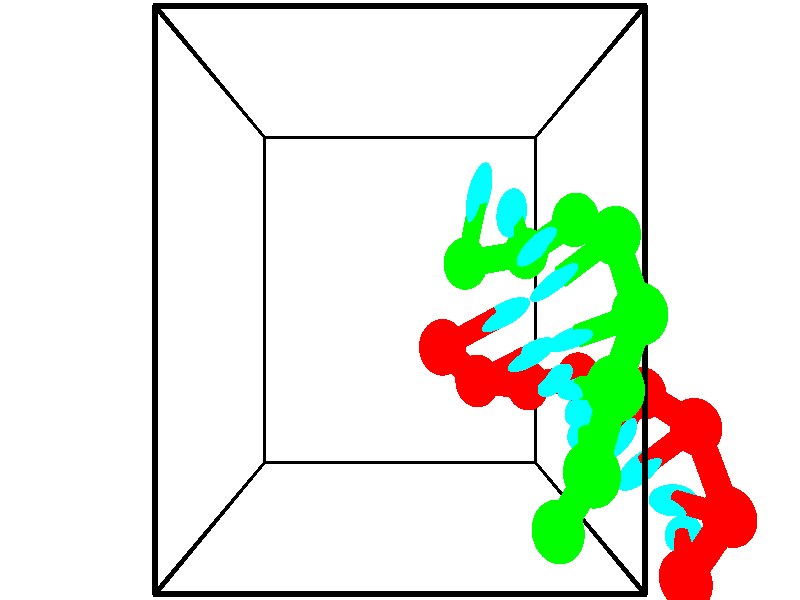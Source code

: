// switches for output
#declare DRAW_BASES = 1; // possible values are 0, 1; only relevant for DNA ribbons
#declare DRAW_BASES_TYPE = 3; // possible values are 1, 2, 3; only relevant for DNA ribbons
#declare DRAW_FOG = 0; // set to 1 to enable fog

#include "colors.inc"

#include "transforms.inc"
background { rgb <1, 1, 1>}

#default {
   normal{
       ripples 0.25
       frequency 0.20
       turbulence 0.2
       lambda 5
   }
	finish {
		phong 0.1
		phong_size 40.
	}
}

// original window dimensions: 1024x640


// camera settings

camera {
	sky <-0, 1, 0>
	up <-0, 1, 0>
	right 1.6 * <1, 0, 0>
	location <2.5, 2.5, 11.1562>
	look_at <2.5, 2.5, 2.5>
	direction <0, 0, -8.6562>
	angle 67.0682
}


# declare cpy_camera_pos = <2.5, 2.5, 11.1562>;
# if (DRAW_FOG = 1)
fog {
	fog_type 2
	up vnormalize(cpy_camera_pos)
	color rgbt<1,1,1,0.3>
	distance 1e-5
	fog_alt 3e-3
	fog_offset 4
}
# end


// LIGHTS

# declare lum = 6;
global_settings {
	ambient_light rgb lum * <0.05, 0.05, 0.05>
	max_trace_level 15
}# declare cpy_direct_light_amount = 0.25;
light_source
{	1000 * <-1, -1, 1>,
	rgb lum * cpy_direct_light_amount
	parallel
}

light_source
{	1000 * <1, 1, -1>,
	rgb lum * cpy_direct_light_amount
	parallel
}

// strand 0

// nucleotide -1

// particle -1
sphere {
	<5.433571, 0.099094, 4.951242> 0.250000
	pigment { color rgbt <1,0,0,0> }
	no_shadow
}
cylinder {
	<5.586590, 0.212700, 4.599562>,  <5.678401, 0.280863, 4.388554>, 0.100000
	pigment { color rgbt <1,0,0,0> }
	no_shadow
}
cylinder {
	<5.586590, 0.212700, 4.599562>,  <5.433571, 0.099094, 4.951242>, 0.100000
	pigment { color rgbt <1,0,0,0> }
	no_shadow
}

// particle -1
sphere {
	<5.586590, 0.212700, 4.599562> 0.100000
	pigment { color rgbt <1,0,0,0> }
	no_shadow
}
sphere {
	0, 1
	scale<0.080000,0.200000,0.300000>
	matrix <-0.372259, 0.918306, 0.134674,
		0.845625, 0.275770, 0.457022,
		0.382547, 0.284015, -0.879201,
		5.701354, 0.297904, 4.335802>
	pigment { color rgbt <0,1,1,0> }
	no_shadow
}
cylinder {
	<5.812950, 0.681167, 5.072299>,  <5.433571, 0.099094, 4.951242>, 0.130000
	pigment { color rgbt <1,0,0,0> }
	no_shadow
}

// nucleotide -1

// particle -1
sphere {
	<5.812950, 0.681167, 5.072299> 0.250000
	pigment { color rgbt <1,0,0,0> }
	no_shadow
}
cylinder {
	<5.655987, 0.659328, 4.705031>,  <5.561809, 0.646225, 4.484671>, 0.100000
	pigment { color rgbt <1,0,0,0> }
	no_shadow
}
cylinder {
	<5.655987, 0.659328, 4.705031>,  <5.812950, 0.681167, 5.072299>, 0.100000
	pigment { color rgbt <1,0,0,0> }
	no_shadow
}

// particle -1
sphere {
	<5.655987, 0.659328, 4.705031> 0.100000
	pigment { color rgbt <1,0,0,0> }
	no_shadow
}
sphere {
	0, 1
	scale<0.080000,0.200000,0.300000>
	matrix <-0.477992, 0.864963, 0.152851,
		0.785837, 0.498857, -0.365514,
		-0.392407, -0.054597, -0.918170,
		5.538265, 0.642949, 4.429580>
	pigment { color rgbt <0,1,1,0> }
	no_shadow
}
cylinder {
	<5.614939, 1.387597, 4.792853>,  <5.812950, 0.681167, 5.072299>, 0.130000
	pigment { color rgbt <1,0,0,0> }
	no_shadow
}

// nucleotide -1

// particle -1
sphere {
	<5.614939, 1.387597, 4.792853> 0.250000
	pigment { color rgbt <1,0,0,0> }
	no_shadow
}
cylinder {
	<5.338169, 1.140884, 4.642748>,  <5.172107, 0.992857, 4.552685>, 0.100000
	pigment { color rgbt <1,0,0,0> }
	no_shadow
}
cylinder {
	<5.338169, 1.140884, 4.642748>,  <5.614939, 1.387597, 4.792853>, 0.100000
	pigment { color rgbt <1,0,0,0> }
	no_shadow
}

// particle -1
sphere {
	<5.338169, 1.140884, 4.642748> 0.100000
	pigment { color rgbt <1,0,0,0> }
	no_shadow
}
sphere {
	0, 1
	scale<0.080000,0.200000,0.300000>
	matrix <-0.692840, 0.713419, 0.104909,
		0.203013, 0.332586, -0.920963,
		-0.691924, -0.616782, -0.375262,
		5.130592, 0.955850, 4.530169>
	pigment { color rgbt <0,1,1,0> }
	no_shadow
}
cylinder {
	<5.314239, 1.599370, 4.165657>,  <5.614939, 1.387597, 4.792853>, 0.130000
	pigment { color rgbt <1,0,0,0> }
	no_shadow
}

// nucleotide -1

// particle -1
sphere {
	<5.314239, 1.599370, 4.165657> 0.250000
	pigment { color rgbt <1,0,0,0> }
	no_shadow
}
cylinder {
	<5.062405, 1.399019, 4.403226>,  <4.911304, 1.278809, 4.545767>, 0.100000
	pigment { color rgbt <1,0,0,0> }
	no_shadow
}
cylinder {
	<5.062405, 1.399019, 4.403226>,  <5.314239, 1.599370, 4.165657>, 0.100000
	pigment { color rgbt <1,0,0,0> }
	no_shadow
}

// particle -1
sphere {
	<5.062405, 1.399019, 4.403226> 0.100000
	pigment { color rgbt <1,0,0,0> }
	no_shadow
}
sphere {
	0, 1
	scale<0.080000,0.200000,0.300000>
	matrix <-0.572873, 0.815670, 0.080611,
		-0.524822, -0.289492, -0.800473,
		-0.629586, -0.500876, 0.593924,
		4.873529, 1.248756, 4.581403>
	pigment { color rgbt <0,1,1,0> }
	no_shadow
}
cylinder {
	<4.671243, 1.717614, 3.805719>,  <5.314239, 1.599370, 4.165657>, 0.130000
	pigment { color rgbt <1,0,0,0> }
	no_shadow
}

// nucleotide -1

// particle -1
sphere {
	<4.671243, 1.717614, 3.805719> 0.250000
	pigment { color rgbt <1,0,0,0> }
	no_shadow
}
cylinder {
	<4.576305, 1.600182, 4.176120>,  <4.519343, 1.529722, 4.398360>, 0.100000
	pigment { color rgbt <1,0,0,0> }
	no_shadow
}
cylinder {
	<4.576305, 1.600182, 4.176120>,  <4.671243, 1.717614, 3.805719>, 0.100000
	pigment { color rgbt <1,0,0,0> }
	no_shadow
}

// particle -1
sphere {
	<4.576305, 1.600182, 4.176120> 0.100000
	pigment { color rgbt <1,0,0,0> }
	no_shadow
}
sphere {
	0, 1
	scale<0.080000,0.200000,0.300000>
	matrix <-0.609882, 0.786994, 0.093191,
		-0.756117, -0.542633, -0.365837,
		-0.237343, -0.293581, 0.926001,
		4.505103, 1.512107, 4.453920>
	pigment { color rgbt <0,1,1,0> }
	no_shadow
}
cylinder {
	<4.046676, 1.637026, 3.836389>,  <4.671243, 1.717614, 3.805719>, 0.130000
	pigment { color rgbt <1,0,0,0> }
	no_shadow
}

// nucleotide -1

// particle -1
sphere {
	<4.046676, 1.637026, 3.836389> 0.250000
	pigment { color rgbt <1,0,0,0> }
	no_shadow
}
cylinder {
	<4.137577, 1.709082, 4.219201>,  <4.192118, 1.752315, 4.448888>, 0.100000
	pigment { color rgbt <1,0,0,0> }
	no_shadow
}
cylinder {
	<4.137577, 1.709082, 4.219201>,  <4.046676, 1.637026, 3.836389>, 0.100000
	pigment { color rgbt <1,0,0,0> }
	no_shadow
}

// particle -1
sphere {
	<4.137577, 1.709082, 4.219201> 0.100000
	pigment { color rgbt <1,0,0,0> }
	no_shadow
}
sphere {
	0, 1
	scale<0.080000,0.200000,0.300000>
	matrix <-0.694507, 0.718877, 0.029605,
		-0.682653, -0.671392, 0.288475,
		0.227254, 0.180138, 0.957030,
		4.205753, 1.763123, 4.506310>
	pigment { color rgbt <0,1,1,0> }
	no_shadow
}
cylinder {
	<3.386313, 1.727371, 4.234825>,  <4.046676, 1.637026, 3.836389>, 0.130000
	pigment { color rgbt <1,0,0,0> }
	no_shadow
}

// nucleotide -1

// particle -1
sphere {
	<3.386313, 1.727371, 4.234825> 0.250000
	pigment { color rgbt <1,0,0,0> }
	no_shadow
}
cylinder {
	<3.687000, 1.886095, 4.445523>,  <3.867413, 1.981329, 4.571942>, 0.100000
	pigment { color rgbt <1,0,0,0> }
	no_shadow
}
cylinder {
	<3.687000, 1.886095, 4.445523>,  <3.386313, 1.727371, 4.234825>, 0.100000
	pigment { color rgbt <1,0,0,0> }
	no_shadow
}

// particle -1
sphere {
	<3.687000, 1.886095, 4.445523> 0.100000
	pigment { color rgbt <1,0,0,0> }
	no_shadow
}
sphere {
	0, 1
	scale<0.080000,0.200000,0.300000>
	matrix <-0.551855, 0.815800, 0.172990,
		-0.361076, -0.420728, 0.832233,
		0.751718, 0.396810, 0.526746,
		3.912516, 2.005138, 4.603547>
	pigment { color rgbt <0,1,1,0> }
	no_shadow
}
cylinder {
	<2.951874, 2.081129, 4.737373>,  <3.386313, 1.727371, 4.234825>, 0.130000
	pigment { color rgbt <1,0,0,0> }
	no_shadow
}

// nucleotide -1

// particle -1
sphere {
	<2.951874, 2.081129, 4.737373> 0.250000
	pigment { color rgbt <1,0,0,0> }
	no_shadow
}
cylinder {
	<3.314354, 2.247322, 4.768804>,  <3.531842, 2.347038, 4.787662>, 0.100000
	pigment { color rgbt <1,0,0,0> }
	no_shadow
}
cylinder {
	<3.314354, 2.247322, 4.768804>,  <2.951874, 2.081129, 4.737373>, 0.100000
	pigment { color rgbt <1,0,0,0> }
	no_shadow
}

// particle -1
sphere {
	<3.314354, 2.247322, 4.768804> 0.100000
	pigment { color rgbt <1,0,0,0> }
	no_shadow
}
sphere {
	0, 1
	scale<0.080000,0.200000,0.300000>
	matrix <-0.420160, 0.863845, 0.277916,
		0.047591, -0.284862, 0.957386,
		0.906201, 0.415482, 0.078577,
		3.586214, 2.371967, 4.792377>
	pigment { color rgbt <0,1,1,0> }
	no_shadow
}
// strand 1

// nucleotide -1

// particle -1
sphere {
	<3.251491, 2.848011, 4.223109> 0.250000
	pigment { color rgbt <0,1,0,0> }
	no_shadow
}
cylinder {
	<3.319679, 3.202270, 4.395884>,  <3.360592, 3.414825, 4.499548>, 0.100000
	pigment { color rgbt <0,1,0,0> }
	no_shadow
}
cylinder {
	<3.319679, 3.202270, 4.395884>,  <3.251491, 2.848011, 4.223109>, 0.100000
	pigment { color rgbt <0,1,0,0> }
	no_shadow
}

// particle -1
sphere {
	<3.319679, 3.202270, 4.395884> 0.100000
	pigment { color rgbt <0,1,0,0> }
	no_shadow
}
sphere {
	0, 1
	scale<0.080000,0.200000,0.300000>
	matrix <0.738542, -0.405025, 0.538990,
		0.652300, 0.227121, -0.723132,
		0.170471, 0.885647, 0.431936,
		3.370821, 3.467964, 4.525465>
	pigment { color rgbt <0,1,1,0> }
	no_shadow
}
cylinder {
	<3.970747, 2.953238, 4.105315>,  <3.251491, 2.848011, 4.223109>, 0.130000
	pigment { color rgbt <0,1,0,0> }
	no_shadow
}

// nucleotide -1

// particle -1
sphere {
	<3.970747, 2.953238, 4.105315> 0.250000
	pigment { color rgbt <0,1,0,0> }
	no_shadow
}
cylinder {
	<3.818237, 3.136638, 4.426414>,  <3.726732, 3.246679, 4.619074>, 0.100000
	pigment { color rgbt <0,1,0,0> }
	no_shadow
}
cylinder {
	<3.818237, 3.136638, 4.426414>,  <3.970747, 2.953238, 4.105315>, 0.100000
	pigment { color rgbt <0,1,0,0> }
	no_shadow
}

// particle -1
sphere {
	<3.818237, 3.136638, 4.426414> 0.100000
	pigment { color rgbt <0,1,0,0> }
	no_shadow
}
sphere {
	0, 1
	scale<0.080000,0.200000,0.300000>
	matrix <0.597946, -0.539936, 0.592392,
		0.705046, 0.705865, -0.068295,
		-0.381274, 0.458501, 0.802750,
		3.703855, 3.274189, 4.667239>
	pigment { color rgbt <0,1,1,0> }
	no_shadow
}
cylinder {
	<4.446208, 3.241768, 4.448881>,  <3.970747, 2.953238, 4.105315>, 0.130000
	pigment { color rgbt <0,1,0,0> }
	no_shadow
}

// nucleotide -1

// particle -1
sphere {
	<4.446208, 3.241768, 4.448881> 0.250000
	pigment { color rgbt <0,1,0,0> }
	no_shadow
}
cylinder {
	<4.153381, 3.084075, 4.671110>,  <3.977685, 2.989460, 4.804448>, 0.100000
	pigment { color rgbt <0,1,0,0> }
	no_shadow
}
cylinder {
	<4.153381, 3.084075, 4.671110>,  <4.446208, 3.241768, 4.448881>, 0.100000
	pigment { color rgbt <0,1,0,0> }
	no_shadow
}

// particle -1
sphere {
	<4.153381, 3.084075, 4.671110> 0.100000
	pigment { color rgbt <0,1,0,0> }
	no_shadow
}
sphere {
	0, 1
	scale<0.080000,0.200000,0.300000>
	matrix <0.622838, -0.717696, 0.311425,
		0.275958, 0.574015, 0.770943,
		-0.732066, -0.394232, 0.555572,
		3.933762, 2.965806, 4.837782>
	pigment { color rgbt <0,1,1,0> }
	no_shadow
}
cylinder {
	<4.682608, 3.045211, 5.015472>,  <4.446208, 3.241768, 4.448881>, 0.130000
	pigment { color rgbt <0,1,0,0> }
	no_shadow
}

// nucleotide -1

// particle -1
sphere {
	<4.682608, 3.045211, 5.015472> 0.250000
	pigment { color rgbt <0,1,0,0> }
	no_shadow
}
cylinder {
	<4.355965, 2.825986, 4.943054>,  <4.159979, 2.694450, 4.899603>, 0.100000
	pigment { color rgbt <0,1,0,0> }
	no_shadow
}
cylinder {
	<4.355965, 2.825986, 4.943054>,  <4.682608, 3.045211, 5.015472>, 0.100000
	pigment { color rgbt <0,1,0,0> }
	no_shadow
}

// particle -1
sphere {
	<4.355965, 2.825986, 4.943054> 0.100000
	pigment { color rgbt <0,1,0,0> }
	no_shadow
}
sphere {
	0, 1
	scale<0.080000,0.200000,0.300000>
	matrix <0.547898, -0.834701, 0.055520,
		-0.181546, -0.053856, 0.981907,
		-0.816608, -0.548064, -0.181044,
		4.110982, 2.661566, 4.888741>
	pigment { color rgbt <0,1,1,0> }
	no_shadow
}
cylinder {
	<4.758399, 2.387476, 5.461484>,  <4.682608, 3.045211, 5.015472>, 0.130000
	pigment { color rgbt <0,1,0,0> }
	no_shadow
}

// nucleotide -1

// particle -1
sphere {
	<4.758399, 2.387476, 5.461484> 0.250000
	pigment { color rgbt <0,1,0,0> }
	no_shadow
}
cylinder {
	<4.472847, 2.269312, 5.207521>,  <4.301516, 2.198414, 5.055144>, 0.100000
	pigment { color rgbt <0,1,0,0> }
	no_shadow
}
cylinder {
	<4.472847, 2.269312, 5.207521>,  <4.758399, 2.387476, 5.461484>, 0.100000
	pigment { color rgbt <0,1,0,0> }
	no_shadow
}

// particle -1
sphere {
	<4.472847, 2.269312, 5.207521> 0.100000
	pigment { color rgbt <0,1,0,0> }
	no_shadow
}
sphere {
	0, 1
	scale<0.080000,0.200000,0.300000>
	matrix <0.382260, -0.924055, 0.000136,
		-0.586729, -0.242603, 0.772588,
		-0.713881, -0.295410, -0.634907,
		4.258683, 2.180690, 5.017049>
	pigment { color rgbt <0,1,1,0> }
	no_shadow
}
cylinder {
	<4.416487, 1.841229, 5.769862>,  <4.758399, 2.387476, 5.461484>, 0.130000
	pigment { color rgbt <0,1,0,0> }
	no_shadow
}

// nucleotide -1

// particle -1
sphere {
	<4.416487, 1.841229, 5.769862> 0.250000
	pigment { color rgbt <0,1,0,0> }
	no_shadow
}
cylinder {
	<4.352051, 1.795883, 5.377699>,  <4.313389, 1.768676, 5.142401>, 0.100000
	pigment { color rgbt <0,1,0,0> }
	no_shadow
}
cylinder {
	<4.352051, 1.795883, 5.377699>,  <4.416487, 1.841229, 5.769862>, 0.100000
	pigment { color rgbt <0,1,0,0> }
	no_shadow
}

// particle -1
sphere {
	<4.352051, 1.795883, 5.377699> 0.100000
	pigment { color rgbt <0,1,0,0> }
	no_shadow
}
sphere {
	0, 1
	scale<0.080000,0.200000,0.300000>
	matrix <0.315660, -0.947119, 0.057650,
		-0.935098, -0.300189, 0.188356,
		-0.161090, -0.113365, -0.980407,
		4.303724, 1.761874, 5.083577>
	pigment { color rgbt <0,1,1,0> }
	no_shadow
}
cylinder {
	<4.234635, 1.186369, 5.691339>,  <4.416487, 1.841229, 5.769862>, 0.130000
	pigment { color rgbt <0,1,0,0> }
	no_shadow
}

// nucleotide -1

// particle -1
sphere {
	<4.234635, 1.186369, 5.691339> 0.250000
	pigment { color rgbt <0,1,0,0> }
	no_shadow
}
cylinder {
	<4.325409, 1.297639, 5.318005>,  <4.379873, 1.364401, 5.094004>, 0.100000
	pigment { color rgbt <0,1,0,0> }
	no_shadow
}
cylinder {
	<4.325409, 1.297639, 5.318005>,  <4.234635, 1.186369, 5.691339>, 0.100000
	pigment { color rgbt <0,1,0,0> }
	no_shadow
}

// particle -1
sphere {
	<4.325409, 1.297639, 5.318005> 0.100000
	pigment { color rgbt <0,1,0,0> }
	no_shadow
}
sphere {
	0, 1
	scale<0.080000,0.200000,0.300000>
	matrix <0.390410, -0.903954, -0.174492,
		-0.892234, -0.324786, -0.313741,
		0.226935, 0.278175, -0.933338,
		4.393489, 1.381092, 5.038003>
	pigment { color rgbt <0,1,1,0> }
	no_shadow
}
cylinder {
	<4.039778, 0.618137, 5.271393>,  <4.234635, 1.186369, 5.691339>, 0.130000
	pigment { color rgbt <0,1,0,0> }
	no_shadow
}

// nucleotide -1

// particle -1
sphere {
	<4.039778, 0.618137, 5.271393> 0.250000
	pigment { color rgbt <0,1,0,0> }
	no_shadow
}
cylinder {
	<4.319374, 0.816126, 5.064932>,  <4.487132, 0.934919, 4.941055>, 0.100000
	pigment { color rgbt <0,1,0,0> }
	no_shadow
}
cylinder {
	<4.319374, 0.816126, 5.064932>,  <4.039778, 0.618137, 5.271393>, 0.100000
	pigment { color rgbt <0,1,0,0> }
	no_shadow
}

// particle -1
sphere {
	<4.319374, 0.816126, 5.064932> 0.100000
	pigment { color rgbt <0,1,0,0> }
	no_shadow
}
sphere {
	0, 1
	scale<0.080000,0.200000,0.300000>
	matrix <0.500720, -0.854061, -0.140921,
		-0.510579, -0.159946, -0.844823,
		0.698991, 0.494972, -0.516154,
		4.529071, 0.964617, 4.910086>
	pigment { color rgbt <0,1,1,0> }
	no_shadow
}
// box output
cylinder {
	<0.000000, 0.000000, 0.000000>,  <5.000000, 0.000000, 0.000000>, 0.025000
	pigment { color rgbt <0,0,0,0> }
	no_shadow
}
cylinder {
	<0.000000, 0.000000, 0.000000>,  <0.000000, 5.000000, 0.000000>, 0.025000
	pigment { color rgbt <0,0,0,0> }
	no_shadow
}
cylinder {
	<0.000000, 0.000000, 0.000000>,  <0.000000, 0.000000, 5.000000>, 0.025000
	pigment { color rgbt <0,0,0,0> }
	no_shadow
}
cylinder {
	<5.000000, 5.000000, 5.000000>,  <0.000000, 5.000000, 5.000000>, 0.025000
	pigment { color rgbt <0,0,0,0> }
	no_shadow
}
cylinder {
	<5.000000, 5.000000, 5.000000>,  <5.000000, 0.000000, 5.000000>, 0.025000
	pigment { color rgbt <0,0,0,0> }
	no_shadow
}
cylinder {
	<5.000000, 5.000000, 5.000000>,  <5.000000, 5.000000, 0.000000>, 0.025000
	pigment { color rgbt <0,0,0,0> }
	no_shadow
}
cylinder {
	<0.000000, 0.000000, 5.000000>,  <0.000000, 5.000000, 5.000000>, 0.025000
	pigment { color rgbt <0,0,0,0> }
	no_shadow
}
cylinder {
	<0.000000, 0.000000, 5.000000>,  <5.000000, 0.000000, 5.000000>, 0.025000
	pigment { color rgbt <0,0,0,0> }
	no_shadow
}
cylinder {
	<5.000000, 5.000000, 0.000000>,  <0.000000, 5.000000, 0.000000>, 0.025000
	pigment { color rgbt <0,0,0,0> }
	no_shadow
}
cylinder {
	<5.000000, 5.000000, 0.000000>,  <5.000000, 0.000000, 0.000000>, 0.025000
	pigment { color rgbt <0,0,0,0> }
	no_shadow
}
cylinder {
	<5.000000, 0.000000, 5.000000>,  <5.000000, 0.000000, 0.000000>, 0.025000
	pigment { color rgbt <0,0,0,0> }
	no_shadow
}
cylinder {
	<0.000000, 5.000000, 0.000000>,  <0.000000, 5.000000, 5.000000>, 0.025000
	pigment { color rgbt <0,0,0,0> }
	no_shadow
}
// end of box output
